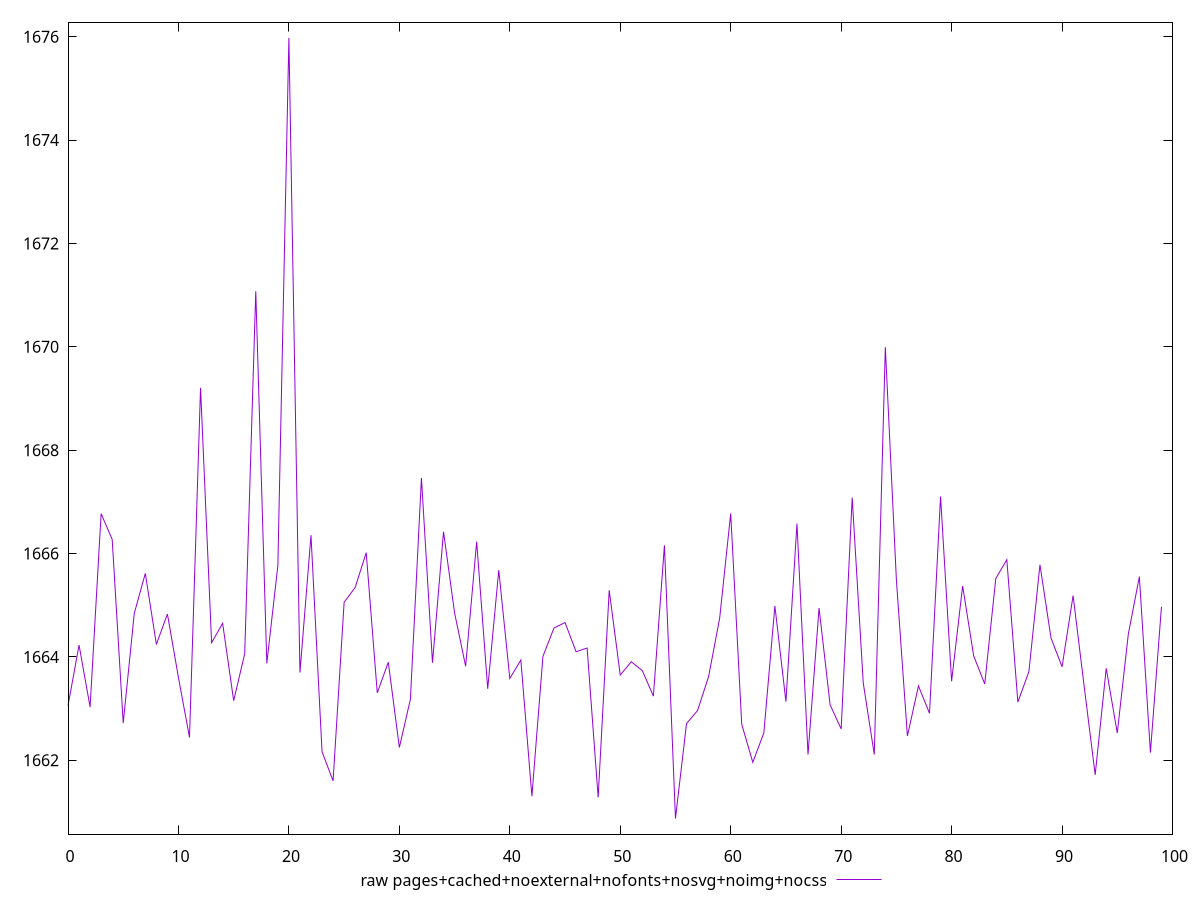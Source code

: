 $_rawPagesCachedNoexternalNofontsNosvgNoimgNocss <<EOF
1663.0569999999998
1664.2286000000001
1663.0295
1666.7719000000002
1666.2734
1662.7201
1664.8422999999998
1665.6162
1664.2422000000001
1664.8295000000005
1663.6014
1662.4415
1669.2058
1664.2753
1664.6500999999998
1663.1526999999999
1664.0631
1671.0765000000001
1663.8763
1665.7661999999998
1675.9770999999996
1663.6979000000001
1666.3543
1662.1658000000002
1661.601
1665.0556000000001
1665.3446999999999
1666.0169999999998
1663.3059
1663.8971000000001
1662.2487
1663.1791999999996
1667.4631999999997
1663.8876999999995
1666.4223
1664.8516000000004
1663.8202
1666.2285000000002
1663.3841000000002
1665.6793
1663.583
1663.9401000000003
1661.3039999999999
1664.01
1664.5602
1664.6647
1664.1005
1664.172
1661.283
1665.2895
1663.6499
1663.9063999999998
1663.7335
1663.2415999999998
1666.1579000000002
1660.8732000000005
1662.7115000000003
1662.9623000000001
1663.6205000000004
1664.7468000000006
1666.7752999999998
1662.6954
1661.9606
1662.5289000000002
1664.9865
1663.1344999999997
1666.5789999999997
1662.1120000000005
1664.9469999999997
1663.0731999999998
1662.6075
1667.0807999999997
1663.4980999999998
1662.1121999999998
1669.9929
1665.4964000000004
1662.4698
1663.4378000000002
1662.9093
1667.1036
1663.5286999999996
1665.3733999999997
1664.0193999999997
1663.4756
1665.5168
1665.8817
1663.1262
1663.7169999999996
1665.7839000000001
1664.3654000000001
1663.8084999999999
1665.1864
1663.4339
1661.7190999999998
1663.7788
1662.5273000000002
1664.4407999999999
1665.5533
1662.1482999999998
1664.9703000000004
EOF
set key outside below
set terminal pngcairo
set output "report_00006_2020-11-02T20-21-41.718Z/first-cpu-idle/pages+cached+noexternal+nofonts+nosvg+noimg+nocss//raw.png"
set yrange [1660.5711220000005:1676.2791779999995]
plot $_rawPagesCachedNoexternalNofontsNosvgNoimgNocss title "raw pages+cached+noexternal+nofonts+nosvg+noimg+nocss" with line ,